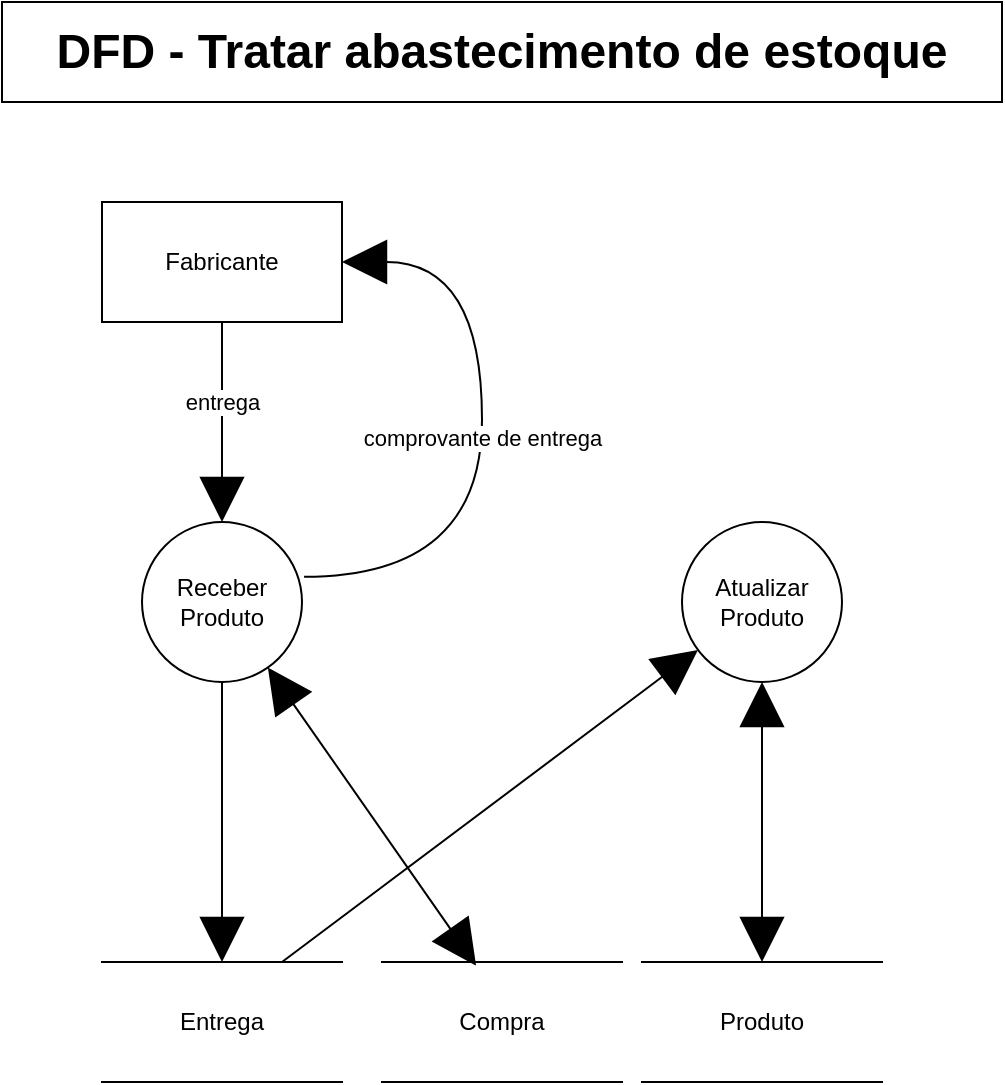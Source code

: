 <mxfile version="14.5.1" type="device"><diagram id="iemNOOmgZGGZJHGzGcdH" name="Página-1"><mxGraphModel dx="2091" dy="592" grid="1" gridSize="10" guides="1" tooltips="1" connect="1" arrows="1" fold="1" page="1" pageScale="1" pageWidth="827" pageHeight="1169" math="0" shadow="0"><root><mxCell id="0"/><mxCell id="1" parent="0"/><mxCell id="o7-PixZASxQCanCj3n9d-1" value="&lt;span style=&quot;font-size: 24px ; font-weight: 700&quot;&gt;DFD - Tratar abastecimento de estoque&lt;/span&gt;" style="rounded=0;whiteSpace=wrap;html=1;" parent="1" vertex="1"><mxGeometry x="-810" y="20" width="500" height="50" as="geometry"/></mxCell><mxCell id="o7-PixZASxQCanCj3n9d-2" value="Entrega" style="shape=partialRectangle;whiteSpace=wrap;html=1;left=0;right=0;fillColor=none;" parent="1" vertex="1"><mxGeometry x="-760" y="500" width="120" height="60" as="geometry"/></mxCell><mxCell id="o7-PixZASxQCanCj3n9d-5" value="entrega" style="edgeStyle=orthogonalEdgeStyle;rounded=0;orthogonalLoop=1;jettySize=auto;html=1;entryX=0.5;entryY=0;entryDx=0;entryDy=0;endArrow=block;endFill=1;endSize=20;" parent="1" source="o7-PixZASxQCanCj3n9d-3" target="o7-PixZASxQCanCj3n9d-4" edge="1"><mxGeometry x="-0.2" relative="1" as="geometry"><mxPoint as="offset"/></mxGeometry></mxCell><mxCell id="o7-PixZASxQCanCj3n9d-3" value="Fabricante" style="rounded=0;whiteSpace=wrap;html=1;" parent="1" vertex="1"><mxGeometry x="-760" y="120" width="120" height="60" as="geometry"/></mxCell><mxCell id="o7-PixZASxQCanCj3n9d-7" style="edgeStyle=orthogonalEdgeStyle;rounded=0;orthogonalLoop=1;jettySize=auto;html=1;entryX=0.5;entryY=0;entryDx=0;entryDy=0;endArrow=block;endFill=1;endSize=20;startArrow=none;startFill=0;startSize=20;" parent="1" source="o7-PixZASxQCanCj3n9d-4" target="o7-PixZASxQCanCj3n9d-2" edge="1"><mxGeometry relative="1" as="geometry"/></mxCell><mxCell id="o7-PixZASxQCanCj3n9d-10" style="rounded=0;orthogonalLoop=1;jettySize=auto;html=1;entryX=0.392;entryY=0.03;entryDx=0;entryDy=0;entryPerimeter=0;startArrow=block;startFill=1;startSize=20;endArrow=block;endFill=1;endSize=20;" parent="1" source="o7-PixZASxQCanCj3n9d-4" target="o7-PixZASxQCanCj3n9d-8" edge="1"><mxGeometry relative="1" as="geometry"/></mxCell><mxCell id="o7-PixZASxQCanCj3n9d-11" value="comprovante de entrega" style="edgeStyle=orthogonalEdgeStyle;rounded=0;orthogonalLoop=1;jettySize=auto;html=1;entryX=1;entryY=0.5;entryDx=0;entryDy=0;startArrow=none;startFill=0;startSize=20;endArrow=block;endFill=1;endSize=20;curved=1;exitX=1.013;exitY=0.342;exitDx=0;exitDy=0;exitPerimeter=0;" parent="1" source="o7-PixZASxQCanCj3n9d-4" target="o7-PixZASxQCanCj3n9d-3" edge="1"><mxGeometry relative="1" as="geometry"><Array as="points"><mxPoint x="-570" y="307"/><mxPoint x="-570" y="150"/></Array></mxGeometry></mxCell><mxCell id="o7-PixZASxQCanCj3n9d-4" value="Receber Produto" style="ellipse;whiteSpace=wrap;html=1;aspect=fixed;" parent="1" vertex="1"><mxGeometry x="-740" y="280" width="80" height="80" as="geometry"/></mxCell><mxCell id="o7-PixZASxQCanCj3n9d-8" value="Compra" style="shape=partialRectangle;whiteSpace=wrap;html=1;left=0;right=0;fillColor=none;" parent="1" vertex="1"><mxGeometry x="-620" y="500" width="120" height="60" as="geometry"/></mxCell><mxCell id="H652vRcy-K8x2Ol_Q2EC-3" style="edgeStyle=orthogonalEdgeStyle;rounded=0;orthogonalLoop=1;jettySize=auto;html=1;entryX=0.5;entryY=0;entryDx=0;entryDy=0;endArrow=block;endFill=1;endSize=20;startSize=20;startArrow=block;startFill=1;" parent="1" source="H652vRcy-K8x2Ol_Q2EC-1" target="H652vRcy-K8x2Ol_Q2EC-2" edge="1"><mxGeometry relative="1" as="geometry"/></mxCell><mxCell id="H652vRcy-K8x2Ol_Q2EC-6" style="edgeStyle=none;rounded=0;orthogonalLoop=1;jettySize=auto;html=1;startArrow=block;startFill=1;startSize=20;endArrow=none;endFill=0;endSize=20;entryX=0.75;entryY=0;entryDx=0;entryDy=0;" parent="1" source="H652vRcy-K8x2Ol_Q2EC-1" target="o7-PixZASxQCanCj3n9d-2" edge="1"><mxGeometry relative="1" as="geometry"/></mxCell><mxCell id="H652vRcy-K8x2Ol_Q2EC-1" value="Atualizar Produto" style="ellipse;whiteSpace=wrap;html=1;aspect=fixed;" parent="1" vertex="1"><mxGeometry x="-470" y="280" width="80" height="80" as="geometry"/></mxCell><mxCell id="H652vRcy-K8x2Ol_Q2EC-2" value="Produto" style="shape=partialRectangle;whiteSpace=wrap;html=1;left=0;right=0;fillColor=none;" parent="1" vertex="1"><mxGeometry x="-490" y="500" width="120" height="60" as="geometry"/></mxCell></root></mxGraphModel></diagram></mxfile>